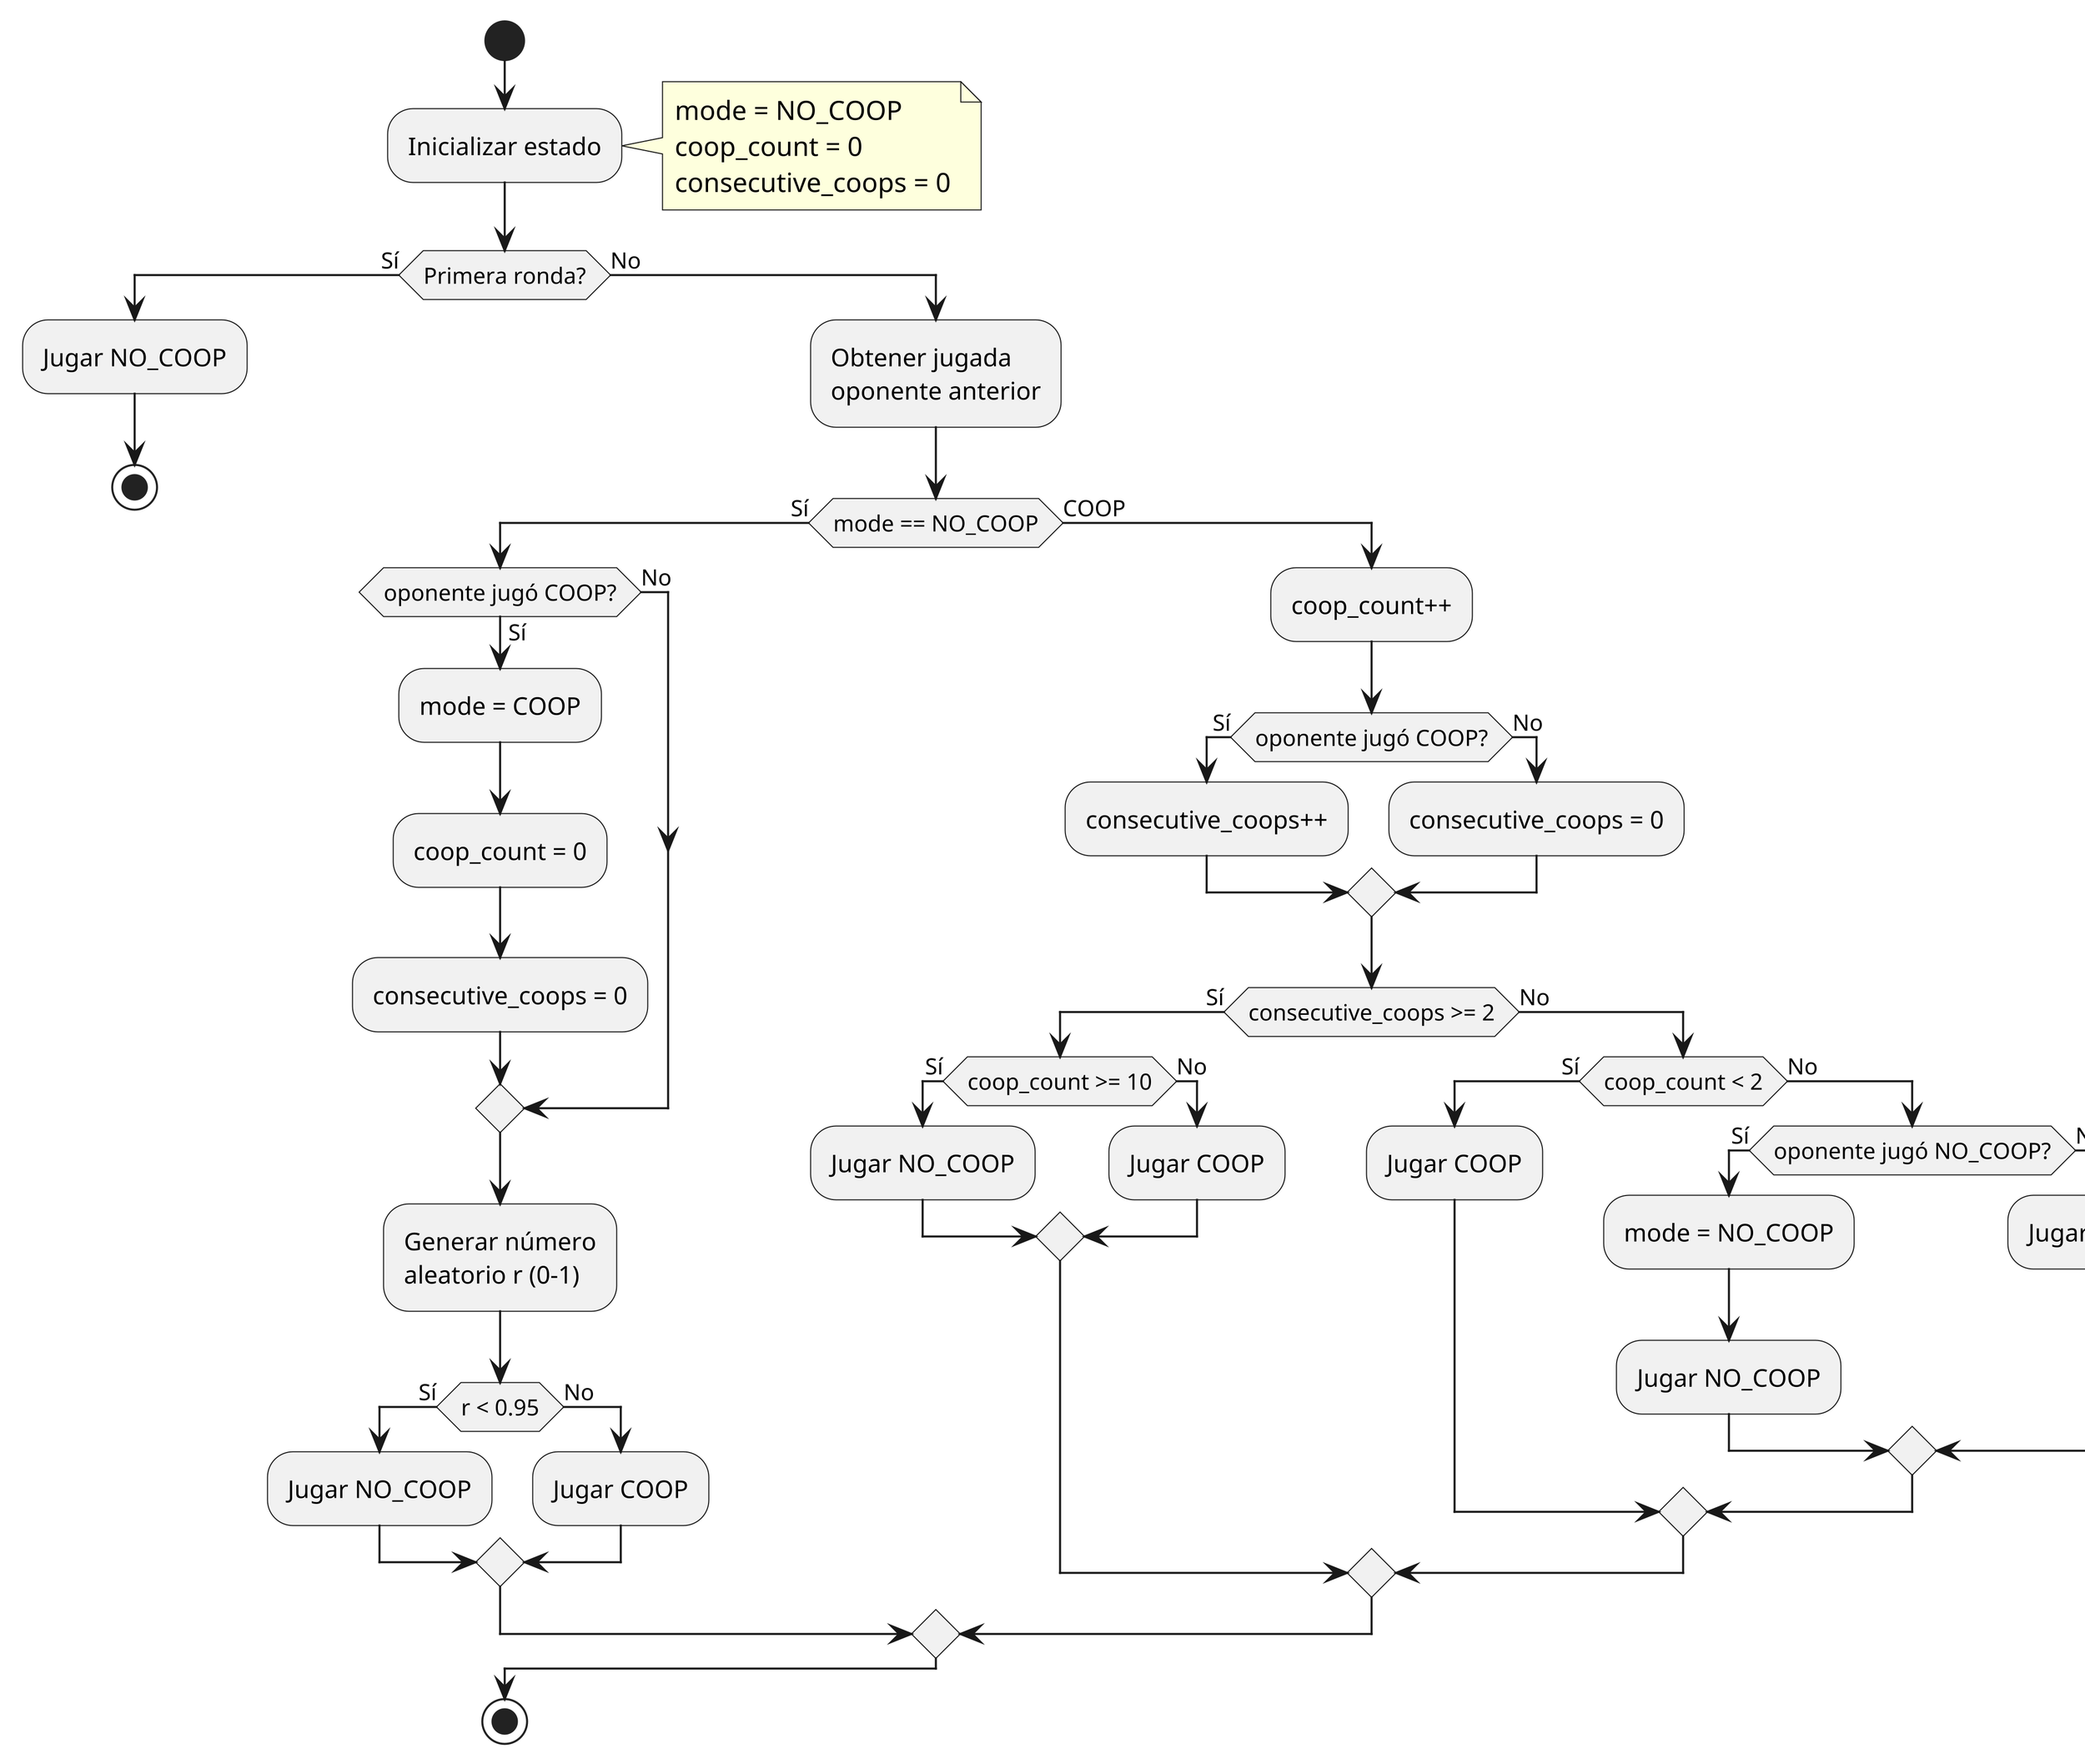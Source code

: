 @startuml
scale 4
start
:Inicializar estado;
note right
    mode = NO_COOP
    coop_count = 0
    consecutive_coops = 0
end note

if (Primera ronda?) then (Sí)
    :Jugar NO_COOP;
    stop
else (No)
    :Obtener jugada\noponente anterior;
    
    if (mode == NO_COOP) then (Sí)
        if (oponente jugó COOP?) then (Sí)
            :mode = COOP;
            :coop_count = 0;
            :consecutive_coops = 0;
        else (No)
        endif
        
        :Generar número\naleatorio r (0-1);
        if (r < 0.95) then (Sí)
            :Jugar NO_COOP;
        else (No)
            :Jugar COOP;
        endif
    else (COOP)
        :coop_count++;
        if (oponente jugó COOP?) then (Sí)
            :consecutive_coops++;
        else (No)
            :consecutive_coops = 0;
        endif
        
        if (consecutive_coops >= 2) then (Sí)
            if (coop_count >= 10) then (Sí)
                :Jugar NO_COOP;
            else (No)
                :Jugar COOP;
            endif
        else (No)
            if (coop_count < 2) then (Sí)
                :Jugar COOP;
            else (No)
                if (oponente jugó NO_COOP?) then (Sí)
                    :mode = NO_COOP;
                    :Jugar NO_COOP;
                else (No)
                    :Jugar COOP;
                endif
            endif
        endif
    endif
endif

stop
@enduml
